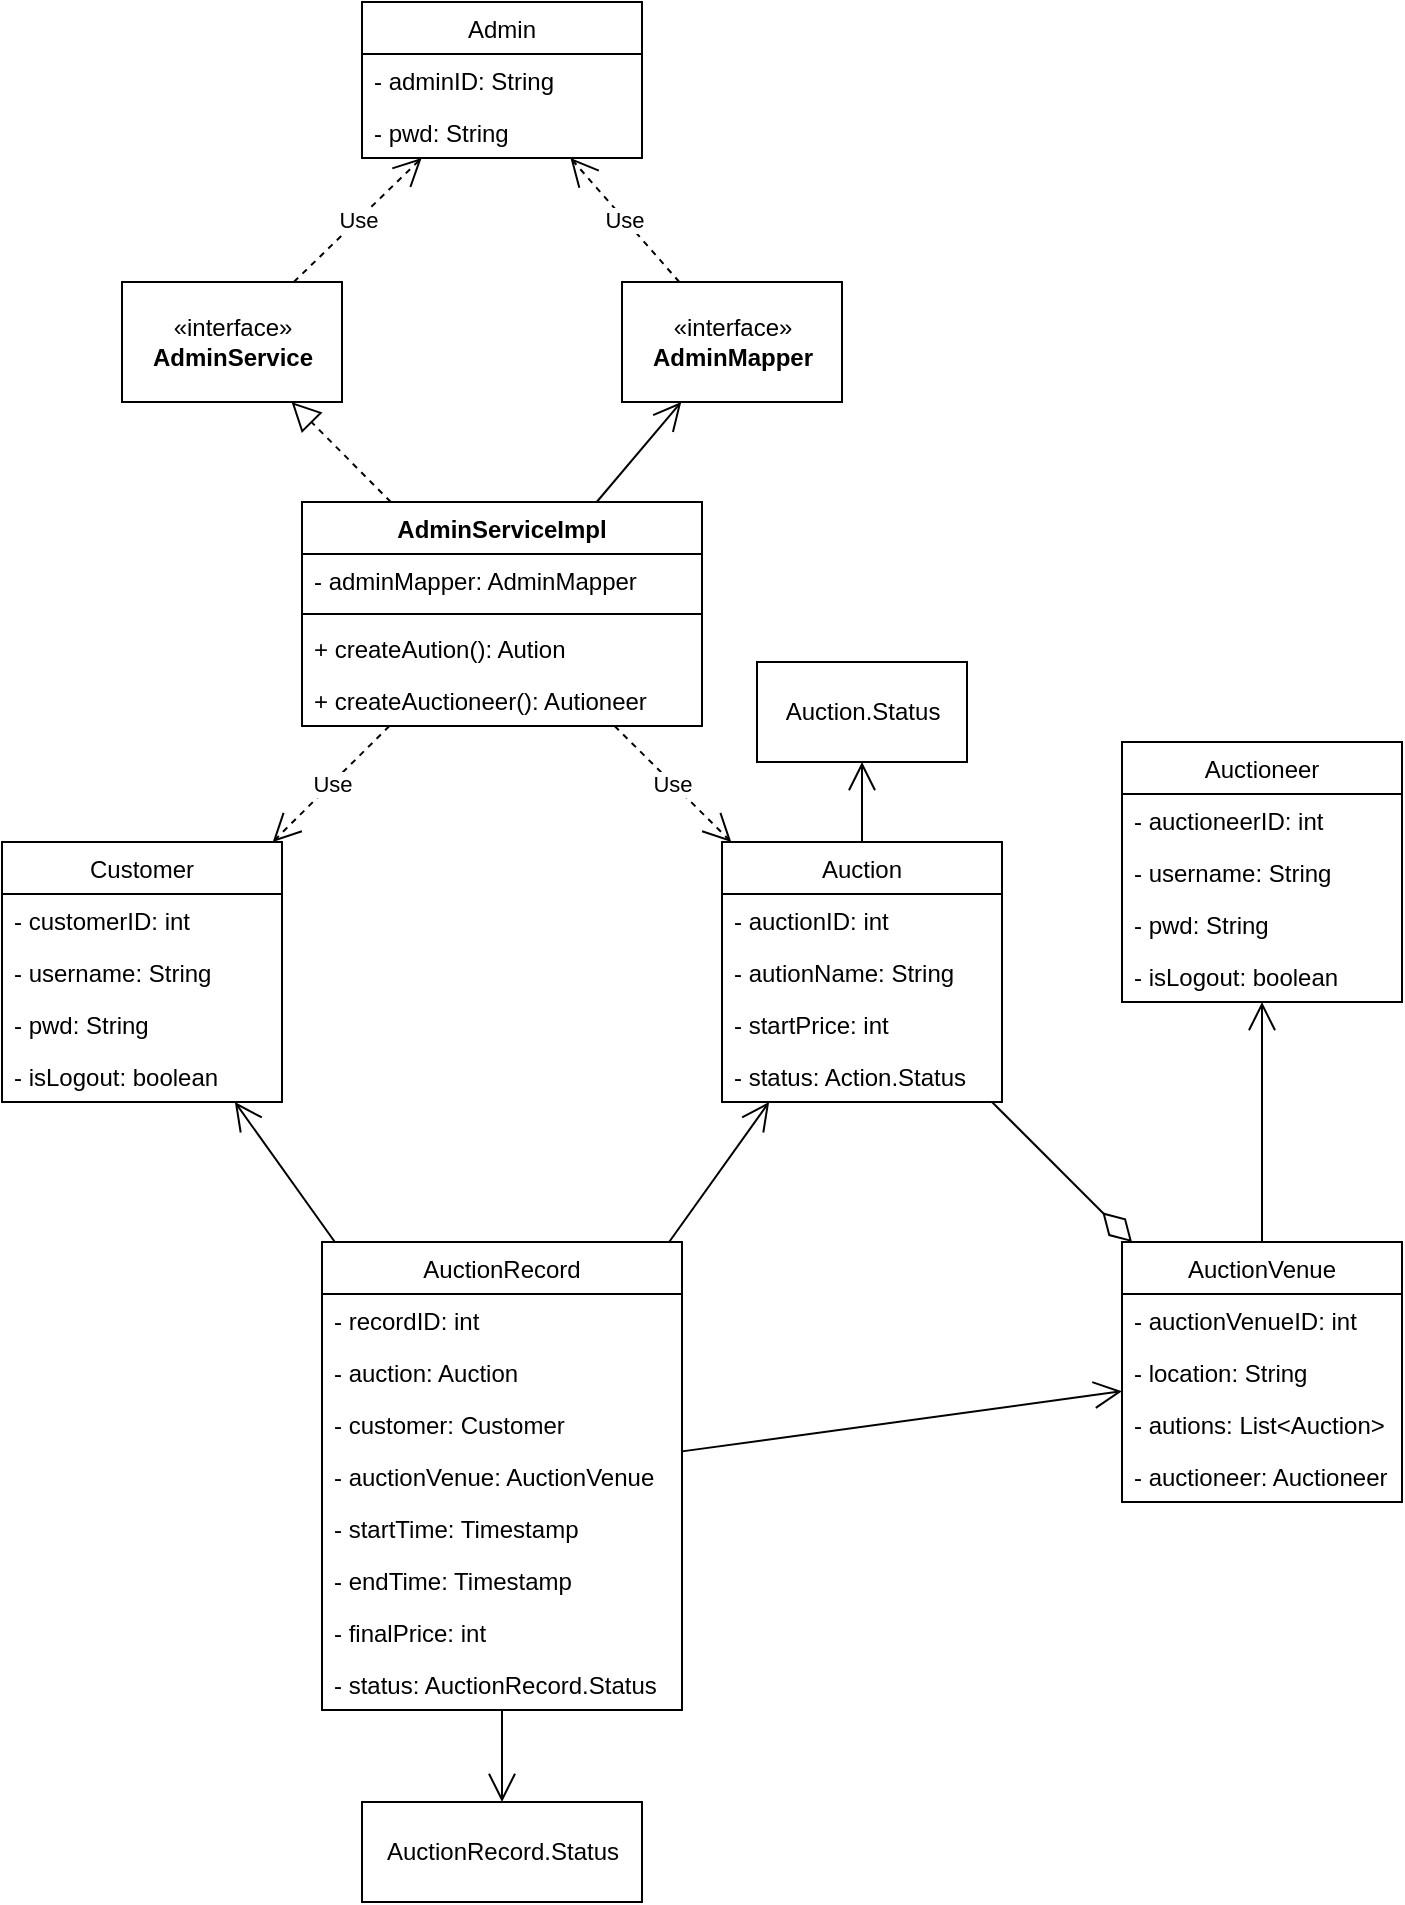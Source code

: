<mxfile version="20.2.8" type="device"><diagram id="RarAuhfetzDdoe27BC5K" name="第 1 页"><mxGraphModel dx="1018" dy="1802" grid="1" gridSize="10" guides="1" tooltips="1" connect="1" arrows="1" fold="1" page="1" pageScale="1" pageWidth="827" pageHeight="1169" math="0" shadow="0"><root><mxCell id="0"/><mxCell id="1" parent="0"/><mxCell id="98EqZaXa4pTjWymL2DbE-8" value="Auctioneer" style="swimlane;fontStyle=0;childLayout=stackLayout;horizontal=1;startSize=26;fillColor=none;horizontalStack=0;resizeParent=1;resizeParentMax=0;resizeLast=0;collapsible=1;marginBottom=0;" parent="1" vertex="1"><mxGeometry x="600" y="310" width="140" height="130" as="geometry"/></mxCell><mxCell id="98EqZaXa4pTjWymL2DbE-9" value="- auctioneerID: int" style="text;strokeColor=none;fillColor=none;align=left;verticalAlign=top;spacingLeft=4;spacingRight=4;overflow=hidden;rotatable=0;points=[[0,0.5],[1,0.5]];portConstraint=eastwest;" parent="98EqZaXa4pTjWymL2DbE-8" vertex="1"><mxGeometry y="26" width="140" height="26" as="geometry"/></mxCell><mxCell id="98EqZaXa4pTjWymL2DbE-10" value="- username: String" style="text;strokeColor=none;fillColor=none;align=left;verticalAlign=top;spacingLeft=4;spacingRight=4;overflow=hidden;rotatable=0;points=[[0,0.5],[1,0.5]];portConstraint=eastwest;" parent="98EqZaXa4pTjWymL2DbE-8" vertex="1"><mxGeometry y="52" width="140" height="26" as="geometry"/></mxCell><mxCell id="98EqZaXa4pTjWymL2DbE-11" value="- pwd: String" style="text;strokeColor=none;fillColor=none;align=left;verticalAlign=top;spacingLeft=4;spacingRight=4;overflow=hidden;rotatable=0;points=[[0,0.5],[1,0.5]];portConstraint=eastwest;" parent="98EqZaXa4pTjWymL2DbE-8" vertex="1"><mxGeometry y="78" width="140" height="26" as="geometry"/></mxCell><mxCell id="98EqZaXa4pTjWymL2DbE-46" value="- isLogout: boolean" style="text;strokeColor=none;fillColor=none;align=left;verticalAlign=top;spacingLeft=4;spacingRight=4;overflow=hidden;rotatable=0;points=[[0,0.5],[1,0.5]];portConstraint=eastwest;" parent="98EqZaXa4pTjWymL2DbE-8" vertex="1"><mxGeometry y="104" width="140" height="26" as="geometry"/></mxCell><mxCell id="98EqZaXa4pTjWymL2DbE-18" value="Admin" style="swimlane;fontStyle=0;childLayout=stackLayout;horizontal=1;startSize=26;fillColor=none;horizontalStack=0;resizeParent=1;resizeParentMax=0;resizeLast=0;collapsible=1;marginBottom=0;" parent="1" vertex="1"><mxGeometry x="220" y="-60" width="140" height="78" as="geometry"/></mxCell><mxCell id="98EqZaXa4pTjWymL2DbE-19" value="- adminID: String" style="text;strokeColor=none;fillColor=none;align=left;verticalAlign=top;spacingLeft=4;spacingRight=4;overflow=hidden;rotatable=0;points=[[0,0.5],[1,0.5]];portConstraint=eastwest;" parent="98EqZaXa4pTjWymL2DbE-18" vertex="1"><mxGeometry y="26" width="140" height="26" as="geometry"/></mxCell><mxCell id="98EqZaXa4pTjWymL2DbE-20" value="- pwd: String" style="text;strokeColor=none;fillColor=none;align=left;verticalAlign=top;spacingLeft=4;spacingRight=4;overflow=hidden;rotatable=0;points=[[0,0.5],[1,0.5]];portConstraint=eastwest;" parent="98EqZaXa4pTjWymL2DbE-18" vertex="1"><mxGeometry y="52" width="140" height="26" as="geometry"/></mxCell><mxCell id="98EqZaXa4pTjWymL2DbE-22" value="Customer" style="swimlane;fontStyle=0;childLayout=stackLayout;horizontal=1;startSize=26;fillColor=none;horizontalStack=0;resizeParent=1;resizeParentMax=0;resizeLast=0;collapsible=1;marginBottom=0;" parent="1" vertex="1"><mxGeometry x="40" y="360" width="140" height="130" as="geometry"/></mxCell><mxCell id="98EqZaXa4pTjWymL2DbE-23" value="- customerID: int" style="text;strokeColor=none;fillColor=none;align=left;verticalAlign=top;spacingLeft=4;spacingRight=4;overflow=hidden;rotatable=0;points=[[0,0.5],[1,0.5]];portConstraint=eastwest;" parent="98EqZaXa4pTjWymL2DbE-22" vertex="1"><mxGeometry y="26" width="140" height="26" as="geometry"/></mxCell><mxCell id="98EqZaXa4pTjWymL2DbE-24" value="- username: String" style="text;strokeColor=none;fillColor=none;align=left;verticalAlign=top;spacingLeft=4;spacingRight=4;overflow=hidden;rotatable=0;points=[[0,0.5],[1,0.5]];portConstraint=eastwest;" parent="98EqZaXa4pTjWymL2DbE-22" vertex="1"><mxGeometry y="52" width="140" height="26" as="geometry"/></mxCell><mxCell id="98EqZaXa4pTjWymL2DbE-25" value="- pwd: String" style="text;strokeColor=none;fillColor=none;align=left;verticalAlign=top;spacingLeft=4;spacingRight=4;overflow=hidden;rotatable=0;points=[[0,0.5],[1,0.5]];portConstraint=eastwest;" parent="98EqZaXa4pTjWymL2DbE-22" vertex="1"><mxGeometry y="78" width="140" height="26" as="geometry"/></mxCell><mxCell id="98EqZaXa4pTjWymL2DbE-44" value="- isLogout: boolean" style="text;strokeColor=none;fillColor=none;align=left;verticalAlign=top;spacingLeft=4;spacingRight=4;overflow=hidden;rotatable=0;points=[[0,0.5],[1,0.5]];portConstraint=eastwest;" parent="98EqZaXa4pTjWymL2DbE-22" vertex="1"><mxGeometry y="104" width="140" height="26" as="geometry"/></mxCell><mxCell id="98EqZaXa4pTjWymL2DbE-26" value="Auction" style="swimlane;fontStyle=0;childLayout=stackLayout;horizontal=1;startSize=26;fillColor=none;horizontalStack=0;resizeParent=1;resizeParentMax=0;resizeLast=0;collapsible=1;marginBottom=0;" parent="1" vertex="1"><mxGeometry x="400" y="360" width="140" height="130" as="geometry"/></mxCell><mxCell id="98EqZaXa4pTjWymL2DbE-27" value="- auctionID: int" style="text;strokeColor=none;fillColor=none;align=left;verticalAlign=top;spacingLeft=4;spacingRight=4;overflow=hidden;rotatable=0;points=[[0,0.5],[1,0.5]];portConstraint=eastwest;" parent="98EqZaXa4pTjWymL2DbE-26" vertex="1"><mxGeometry y="26" width="140" height="26" as="geometry"/></mxCell><mxCell id="98EqZaXa4pTjWymL2DbE-28" value="- autionName: String" style="text;strokeColor=none;fillColor=none;align=left;verticalAlign=top;spacingLeft=4;spacingRight=4;overflow=hidden;rotatable=0;points=[[0,0.5],[1,0.5]];portConstraint=eastwest;" parent="98EqZaXa4pTjWymL2DbE-26" vertex="1"><mxGeometry y="52" width="140" height="26" as="geometry"/></mxCell><mxCell id="98EqZaXa4pTjWymL2DbE-29" value="- startPrice: int" style="text;strokeColor=none;fillColor=none;align=left;verticalAlign=top;spacingLeft=4;spacingRight=4;overflow=hidden;rotatable=0;points=[[0,0.5],[1,0.5]];portConstraint=eastwest;" parent="98EqZaXa4pTjWymL2DbE-26" vertex="1"><mxGeometry y="78" width="140" height="26" as="geometry"/></mxCell><mxCell id="98EqZaXa4pTjWymL2DbE-30" value="- status: Action.Status" style="text;strokeColor=none;fillColor=none;align=left;verticalAlign=top;spacingLeft=4;spacingRight=4;overflow=hidden;rotatable=0;points=[[0,0.5],[1,0.5]];portConstraint=eastwest;" parent="98EqZaXa4pTjWymL2DbE-26" vertex="1"><mxGeometry y="104" width="140" height="26" as="geometry"/></mxCell><mxCell id="98EqZaXa4pTjWymL2DbE-31" value="AuctionRecord" style="swimlane;fontStyle=0;childLayout=stackLayout;horizontal=1;startSize=26;fillColor=none;horizontalStack=0;resizeParent=1;resizeParentMax=0;resizeLast=0;collapsible=1;marginBottom=0;" parent="1" vertex="1"><mxGeometry x="200" y="560" width="180" height="234" as="geometry"/></mxCell><mxCell id="98EqZaXa4pTjWymL2DbE-32" value="- recordID: int" style="text;strokeColor=none;fillColor=none;align=left;verticalAlign=top;spacingLeft=4;spacingRight=4;overflow=hidden;rotatable=0;points=[[0,0.5],[1,0.5]];portConstraint=eastwest;" parent="98EqZaXa4pTjWymL2DbE-31" vertex="1"><mxGeometry y="26" width="180" height="26" as="geometry"/></mxCell><mxCell id="98EqZaXa4pTjWymL2DbE-33" value="- auction: Auction" style="text;strokeColor=none;fillColor=none;align=left;verticalAlign=top;spacingLeft=4;spacingRight=4;overflow=hidden;rotatable=0;points=[[0,0.5],[1,0.5]];portConstraint=eastwest;" parent="98EqZaXa4pTjWymL2DbE-31" vertex="1"><mxGeometry y="52" width="180" height="26" as="geometry"/></mxCell><mxCell id="98EqZaXa4pTjWymL2DbE-34" value="- customer: Customer" style="text;strokeColor=none;fillColor=none;align=left;verticalAlign=top;spacingLeft=4;spacingRight=4;overflow=hidden;rotatable=0;points=[[0,0.5],[1,0.5]];portConstraint=eastwest;" parent="98EqZaXa4pTjWymL2DbE-31" vertex="1"><mxGeometry y="78" width="180" height="26" as="geometry"/></mxCell><mxCell id="98EqZaXa4pTjWymL2DbE-47" value="- auctionVenue: AuctionVenue" style="text;strokeColor=none;fillColor=none;align=left;verticalAlign=top;spacingLeft=4;spacingRight=4;overflow=hidden;rotatable=0;points=[[0,0.5],[1,0.5]];portConstraint=eastwest;" parent="98EqZaXa4pTjWymL2DbE-31" vertex="1"><mxGeometry y="104" width="180" height="26" as="geometry"/></mxCell><mxCell id="98EqZaXa4pTjWymL2DbE-53" value="- startTime: Timestamp" style="text;strokeColor=none;fillColor=none;align=left;verticalAlign=top;spacingLeft=4;spacingRight=4;overflow=hidden;rotatable=0;points=[[0,0.5],[1,0.5]];portConstraint=eastwest;" parent="98EqZaXa4pTjWymL2DbE-31" vertex="1"><mxGeometry y="130" width="180" height="26" as="geometry"/></mxCell><mxCell id="98EqZaXa4pTjWymL2DbE-54" value="- endTime: Timestamp" style="text;strokeColor=none;fillColor=none;align=left;verticalAlign=top;spacingLeft=4;spacingRight=4;overflow=hidden;rotatable=0;points=[[0,0.5],[1,0.5]];portConstraint=eastwest;" parent="98EqZaXa4pTjWymL2DbE-31" vertex="1"><mxGeometry y="156" width="180" height="26" as="geometry"/></mxCell><mxCell id="98EqZaXa4pTjWymL2DbE-48" value="- finalPrice: int" style="text;strokeColor=none;fillColor=none;align=left;verticalAlign=top;spacingLeft=4;spacingRight=4;overflow=hidden;rotatable=0;points=[[0,0.5],[1,0.5]];portConstraint=eastwest;" parent="98EqZaXa4pTjWymL2DbE-31" vertex="1"><mxGeometry y="182" width="180" height="26" as="geometry"/></mxCell><mxCell id="98EqZaXa4pTjWymL2DbE-50" value="- status: AuctionRecord.Status" style="text;strokeColor=none;fillColor=none;align=left;verticalAlign=top;spacingLeft=4;spacingRight=4;overflow=hidden;rotatable=0;points=[[0,0.5],[1,0.5]];portConstraint=eastwest;" parent="98EqZaXa4pTjWymL2DbE-31" vertex="1"><mxGeometry y="208" width="180" height="26" as="geometry"/></mxCell><mxCell id="98EqZaXa4pTjWymL2DbE-35" value="AuctionVenue" style="swimlane;fontStyle=0;childLayout=stackLayout;horizontal=1;startSize=26;fillColor=none;horizontalStack=0;resizeParent=1;resizeParentMax=0;resizeLast=0;collapsible=1;marginBottom=0;" parent="1" vertex="1"><mxGeometry x="600" y="560" width="140" height="130" as="geometry"/></mxCell><mxCell id="98EqZaXa4pTjWymL2DbE-36" value="- auctionVenueID: int" style="text;strokeColor=none;fillColor=none;align=left;verticalAlign=top;spacingLeft=4;spacingRight=4;overflow=hidden;rotatable=0;points=[[0,0.5],[1,0.5]];portConstraint=eastwest;" parent="98EqZaXa4pTjWymL2DbE-35" vertex="1"><mxGeometry y="26" width="140" height="26" as="geometry"/></mxCell><mxCell id="98EqZaXa4pTjWymL2DbE-37" value="- location: String" style="text;strokeColor=none;fillColor=none;align=left;verticalAlign=top;spacingLeft=4;spacingRight=4;overflow=hidden;rotatable=0;points=[[0,0.5],[1,0.5]];portConstraint=eastwest;" parent="98EqZaXa4pTjWymL2DbE-35" vertex="1"><mxGeometry y="52" width="140" height="26" as="geometry"/></mxCell><mxCell id="98EqZaXa4pTjWymL2DbE-38" value="- autions: List&lt;Auction&gt;" style="text;strokeColor=none;fillColor=none;align=left;verticalAlign=top;spacingLeft=4;spacingRight=4;overflow=hidden;rotatable=0;points=[[0,0.5],[1,0.5]];portConstraint=eastwest;" parent="98EqZaXa4pTjWymL2DbE-35" vertex="1"><mxGeometry y="78" width="140" height="26" as="geometry"/></mxCell><mxCell id="98EqZaXa4pTjWymL2DbE-49" value="- auctioneer: Auctioneer" style="text;strokeColor=none;fillColor=none;align=left;verticalAlign=top;spacingLeft=4;spacingRight=4;overflow=hidden;rotatable=0;points=[[0,0.5],[1,0.5]];portConstraint=eastwest;" parent="98EqZaXa4pTjWymL2DbE-35" vertex="1"><mxGeometry y="104" width="140" height="26" as="geometry"/></mxCell><mxCell id="98EqZaXa4pTjWymL2DbE-51" value="" style="endArrow=open;endFill=1;endSize=12;html=1;rounded=0;" parent="1" source="98EqZaXa4pTjWymL2DbE-31" target="98EqZaXa4pTjWymL2DbE-22" edge="1"><mxGeometry width="160" relative="1" as="geometry"><mxPoint x="220" y="510" as="sourcePoint"/><mxPoint x="380" y="510" as="targetPoint"/></mxGeometry></mxCell><mxCell id="98EqZaXa4pTjWymL2DbE-52" value="" style="endArrow=open;endFill=1;endSize=12;html=1;rounded=0;" parent="1" source="98EqZaXa4pTjWymL2DbE-31" target="98EqZaXa4pTjWymL2DbE-26" edge="1"><mxGeometry width="160" relative="1" as="geometry"><mxPoint x="210" y="510" as="sourcePoint"/><mxPoint x="330" y="500" as="targetPoint"/></mxGeometry></mxCell><mxCell id="98EqZaXa4pTjWymL2DbE-55" value="" style="endArrow=open;endFill=1;endSize=12;html=1;rounded=0;" parent="1" source="98EqZaXa4pTjWymL2DbE-31" target="98EqZaXa4pTjWymL2DbE-35" edge="1"><mxGeometry width="160" relative="1" as="geometry"><mxPoint x="430" y="710" as="sourcePoint"/><mxPoint x="590" y="710" as="targetPoint"/></mxGeometry></mxCell><mxCell id="98EqZaXa4pTjWymL2DbE-58" value="" style="endArrow=open;endFill=1;endSize=12;html=1;rounded=0;" parent="1" source="98EqZaXa4pTjWymL2DbE-35" target="98EqZaXa4pTjWymL2DbE-8" edge="1"><mxGeometry width="160" relative="1" as="geometry"><mxPoint x="630" y="470" as="sourcePoint"/><mxPoint x="770" y="420" as="targetPoint"/></mxGeometry></mxCell><mxCell id="98EqZaXa4pTjWymL2DbE-59" value="Auction.Status" style="html=1;" parent="1" vertex="1"><mxGeometry x="417.5" y="270" width="105" height="50" as="geometry"/></mxCell><mxCell id="98EqZaXa4pTjWymL2DbE-60" value="" style="endArrow=open;endFill=1;endSize=12;html=1;rounded=0;" parent="1" source="98EqZaXa4pTjWymL2DbE-26" target="98EqZaXa4pTjWymL2DbE-59" edge="1"><mxGeometry width="160" relative="1" as="geometry"><mxPoint x="180" y="390" as="sourcePoint"/><mxPoint x="340" y="390" as="targetPoint"/></mxGeometry></mxCell><mxCell id="98EqZaXa4pTjWymL2DbE-61" value="&lt;span style=&quot;text-align: left;&quot;&gt;AuctionRecord.Status&lt;/span&gt;" style="html=1;" parent="1" vertex="1"><mxGeometry x="220" y="840" width="140" height="50" as="geometry"/></mxCell><mxCell id="98EqZaXa4pTjWymL2DbE-62" value="" style="endArrow=open;endFill=1;endSize=12;html=1;rounded=0;" parent="1" source="98EqZaXa4pTjWymL2DbE-31" target="98EqZaXa4pTjWymL2DbE-61" edge="1"><mxGeometry width="160" relative="1" as="geometry"><mxPoint x="30" y="840" as="sourcePoint"/><mxPoint x="190" y="840" as="targetPoint"/></mxGeometry></mxCell><mxCell id="98EqZaXa4pTjWymL2DbE-63" value="" style="endArrow=diamondThin;endFill=0;endSize=18;html=1;rounded=0;jumpSize=6;" parent="1" source="98EqZaXa4pTjWymL2DbE-26" target="98EqZaXa4pTjWymL2DbE-35" edge="1"><mxGeometry width="160" relative="1" as="geometry"><mxPoint x="420" y="550" as="sourcePoint"/><mxPoint x="580" y="550" as="targetPoint"/></mxGeometry></mxCell><mxCell id="98EqZaXa4pTjWymL2DbE-67" value="AdminServiceImpl" style="swimlane;fontStyle=1;align=center;verticalAlign=top;childLayout=stackLayout;horizontal=1;startSize=26;horizontalStack=0;resizeParent=1;resizeParentMax=0;resizeLast=0;collapsible=1;marginBottom=0;" parent="1" vertex="1"><mxGeometry x="190" y="190" width="200" height="112" as="geometry"/></mxCell><mxCell id="98EqZaXa4pTjWymL2DbE-68" value="- adminMapper: AdminMapper" style="text;strokeColor=none;fillColor=none;align=left;verticalAlign=top;spacingLeft=4;spacingRight=4;overflow=hidden;rotatable=0;points=[[0,0.5],[1,0.5]];portConstraint=eastwest;" parent="98EqZaXa4pTjWymL2DbE-67" vertex="1"><mxGeometry y="26" width="200" height="26" as="geometry"/></mxCell><mxCell id="98EqZaXa4pTjWymL2DbE-69" value="" style="line;strokeWidth=1;fillColor=none;align=left;verticalAlign=middle;spacingTop=-1;spacingLeft=3;spacingRight=3;rotatable=0;labelPosition=right;points=[];portConstraint=eastwest;strokeColor=inherit;" parent="98EqZaXa4pTjWymL2DbE-67" vertex="1"><mxGeometry y="52" width="200" height="8" as="geometry"/></mxCell><mxCell id="98EqZaXa4pTjWymL2DbE-70" value="+ createAution(): Aution" style="text;strokeColor=none;fillColor=none;align=left;verticalAlign=top;spacingLeft=4;spacingRight=4;overflow=hidden;rotatable=0;points=[[0,0.5],[1,0.5]];portConstraint=eastwest;" parent="98EqZaXa4pTjWymL2DbE-67" vertex="1"><mxGeometry y="60" width="200" height="26" as="geometry"/></mxCell><mxCell id="98EqZaXa4pTjWymL2DbE-76" value="+ createAuctioneer(): Autioneer" style="text;strokeColor=none;fillColor=none;align=left;verticalAlign=top;spacingLeft=4;spacingRight=4;overflow=hidden;rotatable=0;points=[[0,0.5],[1,0.5]];portConstraint=eastwest;" parent="98EqZaXa4pTjWymL2DbE-67" vertex="1"><mxGeometry y="86" width="200" height="26" as="geometry"/></mxCell><mxCell id="98EqZaXa4pTjWymL2DbE-71" value="«interface»&lt;br&gt;&lt;b&gt;AdminService&lt;/b&gt;" style="html=1;" parent="1" vertex="1"><mxGeometry x="100" y="80" width="110" height="60" as="geometry"/></mxCell><mxCell id="98EqZaXa4pTjWymL2DbE-72" value="«interface»&lt;br&gt;&lt;b&gt;AdminMapper&lt;/b&gt;" style="html=1;" parent="1" vertex="1"><mxGeometry x="350" y="80" width="110" height="60" as="geometry"/></mxCell><mxCell id="98EqZaXa4pTjWymL2DbE-73" value="" style="endArrow=block;dashed=1;endFill=0;endSize=12;html=1;rounded=0;jumpSize=6;" parent="1" source="98EqZaXa4pTjWymL2DbE-67" target="98EqZaXa4pTjWymL2DbE-71" edge="1"><mxGeometry width="160" relative="1" as="geometry"><mxPoint x="60" y="220" as="sourcePoint"/><mxPoint x="220" y="220" as="targetPoint"/></mxGeometry></mxCell><mxCell id="98EqZaXa4pTjWymL2DbE-74" value="" style="endArrow=open;endFill=1;endSize=12;html=1;rounded=0;jumpSize=6;" parent="1" source="98EqZaXa4pTjWymL2DbE-67" target="98EqZaXa4pTjWymL2DbE-72" edge="1"><mxGeometry width="160" relative="1" as="geometry"><mxPoint x="60" y="250" as="sourcePoint"/><mxPoint x="220" y="250" as="targetPoint"/></mxGeometry></mxCell><mxCell id="98EqZaXa4pTjWymL2DbE-75" value="Use" style="endArrow=open;endSize=12;dashed=1;html=1;rounded=0;jumpSize=6;" parent="1" source="98EqZaXa4pTjWymL2DbE-72" target="98EqZaXa4pTjWymL2DbE-18" edge="1"><mxGeometry width="160" relative="1" as="geometry"><mxPoint x="360" y="140" as="sourcePoint"/><mxPoint x="520" y="140" as="targetPoint"/></mxGeometry></mxCell><mxCell id="98EqZaXa4pTjWymL2DbE-77" value="Use" style="endArrow=open;endSize=12;dashed=1;html=1;rounded=0;jumpSize=6;" parent="1" source="98EqZaXa4pTjWymL2DbE-67" target="98EqZaXa4pTjWymL2DbE-22" edge="1"><mxGeometry width="160" relative="1" as="geometry"><mxPoint x="50" y="300" as="sourcePoint"/><mxPoint x="210" y="300" as="targetPoint"/></mxGeometry></mxCell><mxCell id="98EqZaXa4pTjWymL2DbE-78" value="Use" style="endArrow=open;endSize=12;dashed=1;html=1;rounded=0;jumpSize=6;" parent="1" source="98EqZaXa4pTjWymL2DbE-67" target="98EqZaXa4pTjWymL2DbE-26" edge="1"><mxGeometry width="160" relative="1" as="geometry"><mxPoint x="230" y="400" as="sourcePoint"/><mxPoint x="390" y="400" as="targetPoint"/></mxGeometry></mxCell><mxCell id="98EqZaXa4pTjWymL2DbE-79" value="Use" style="endArrow=open;endSize=12;dashed=1;html=1;rounded=0;jumpSize=6;" parent="1" source="98EqZaXa4pTjWymL2DbE-71" target="98EqZaXa4pTjWymL2DbE-18" edge="1"><mxGeometry width="160" relative="1" as="geometry"><mxPoint y="190" as="sourcePoint"/><mxPoint x="160" y="190" as="targetPoint"/></mxGeometry></mxCell></root></mxGraphModel></diagram></mxfile>